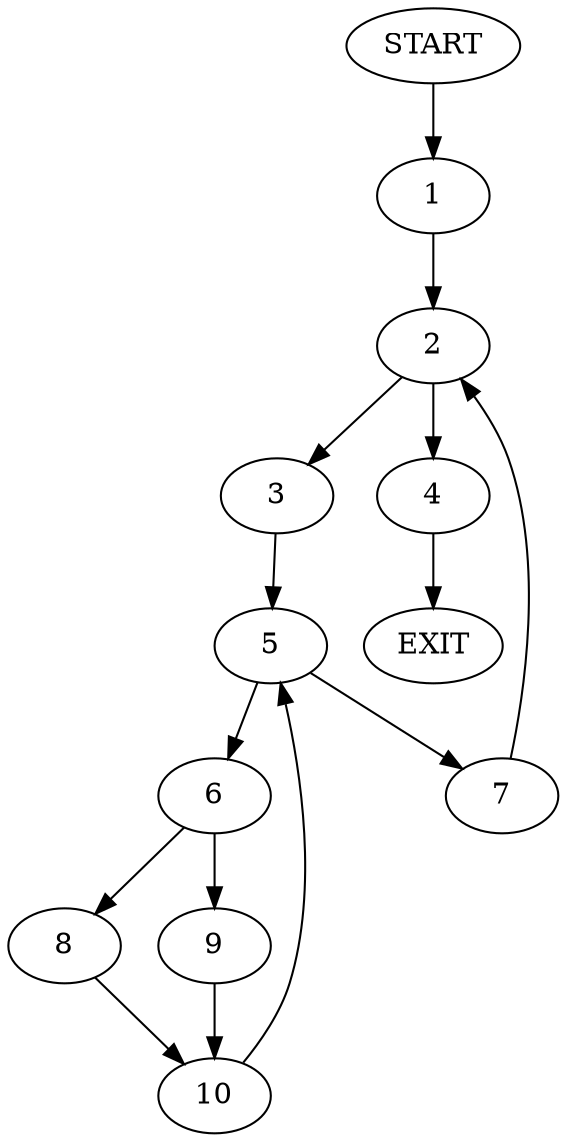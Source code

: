 digraph {
0 [label="START"]
11 [label="EXIT"]
0 -> 1
1 -> 2
2 -> 3
2 -> 4
3 -> 5
4 -> 11
5 -> 6
5 -> 7
7 -> 2
6 -> 8
6 -> 9
9 -> 10
8 -> 10
10 -> 5
}
